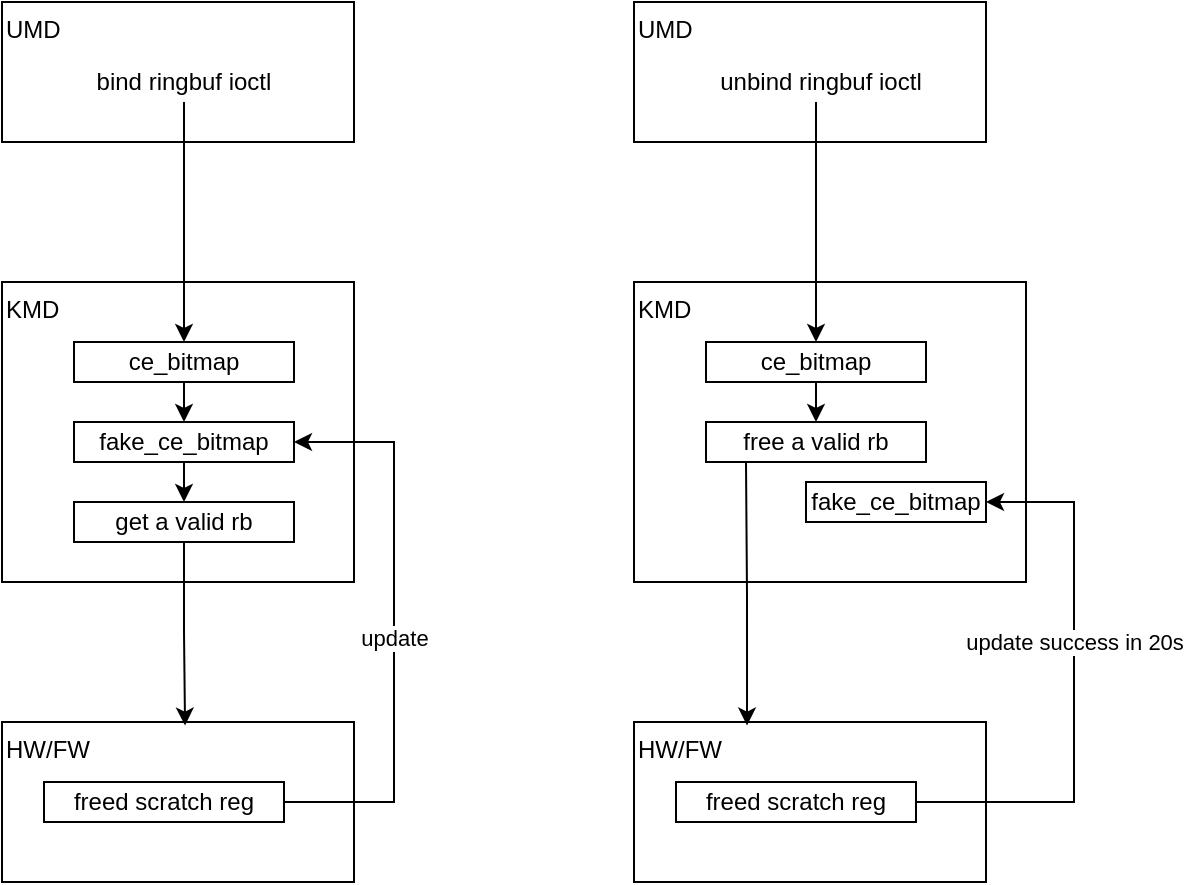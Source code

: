 <mxfile version="26.1.0">
  <diagram name="第 1 页" id="VkxJqGb1m3YQYPU-SNnq">
    <mxGraphModel dx="1181" dy="652" grid="1" gridSize="10" guides="1" tooltips="1" connect="1" arrows="1" fold="1" page="1" pageScale="1" pageWidth="827" pageHeight="1169" math="0" shadow="0">
      <root>
        <mxCell id="0" />
        <mxCell id="1" parent="0" />
        <mxCell id="-Vz8AI4o-O4B5fIbNVAZ-1" value="KMD" style="rounded=0;whiteSpace=wrap;html=1;verticalAlign=top;align=left;" vertex="1" parent="1">
          <mxGeometry x="194" y="420" width="176" height="150" as="geometry" />
        </mxCell>
        <mxCell id="-Vz8AI4o-O4B5fIbNVAZ-10" style="edgeStyle=orthogonalEdgeStyle;rounded=0;orthogonalLoop=1;jettySize=auto;html=1;exitX=0.5;exitY=1;exitDx=0;exitDy=0;entryX=0.5;entryY=0;entryDx=0;entryDy=0;" edge="1" parent="1" source="-Vz8AI4o-O4B5fIbNVAZ-3" target="-Vz8AI4o-O4B5fIbNVAZ-9">
          <mxGeometry relative="1" as="geometry" />
        </mxCell>
        <mxCell id="-Vz8AI4o-O4B5fIbNVAZ-3" value="fake_ce_bitmap" style="rounded=0;whiteSpace=wrap;html=1;" vertex="1" parent="1">
          <mxGeometry x="230" y="490" width="110" height="20" as="geometry" />
        </mxCell>
        <mxCell id="-Vz8AI4o-O4B5fIbNVAZ-8" style="edgeStyle=orthogonalEdgeStyle;rounded=0;orthogonalLoop=1;jettySize=auto;html=1;exitX=0.5;exitY=1;exitDx=0;exitDy=0;entryX=0.5;entryY=0;entryDx=0;entryDy=0;" edge="1" parent="1" source="-Vz8AI4o-O4B5fIbNVAZ-4" target="-Vz8AI4o-O4B5fIbNVAZ-3">
          <mxGeometry relative="1" as="geometry" />
        </mxCell>
        <mxCell id="-Vz8AI4o-O4B5fIbNVAZ-4" value="ce_bitmap" style="rounded=0;whiteSpace=wrap;html=1;" vertex="1" parent="1">
          <mxGeometry x="230" y="450" width="110" height="20" as="geometry" />
        </mxCell>
        <mxCell id="-Vz8AI4o-O4B5fIbNVAZ-5" value="UMD" style="rounded=0;whiteSpace=wrap;html=1;verticalAlign=top;align=left;" vertex="1" parent="1">
          <mxGeometry x="194" y="280" width="176" height="70" as="geometry" />
        </mxCell>
        <mxCell id="-Vz8AI4o-O4B5fIbNVAZ-6" value="" style="endArrow=classic;html=1;rounded=0;entryX=0.5;entryY=0;entryDx=0;entryDy=0;" edge="1" parent="1" target="-Vz8AI4o-O4B5fIbNVAZ-4">
          <mxGeometry width="50" height="50" relative="1" as="geometry">
            <mxPoint x="285" y="330" as="sourcePoint" />
            <mxPoint x="420" y="520" as="targetPoint" />
          </mxGeometry>
        </mxCell>
        <mxCell id="-Vz8AI4o-O4B5fIbNVAZ-7" value="bind ringbuf ioctl" style="text;html=1;align=center;verticalAlign=middle;whiteSpace=wrap;rounded=0;" vertex="1" parent="1">
          <mxGeometry x="235" y="305" width="100" height="30" as="geometry" />
        </mxCell>
        <mxCell id="-Vz8AI4o-O4B5fIbNVAZ-9" value="get a valid rb" style="rounded=0;whiteSpace=wrap;html=1;" vertex="1" parent="1">
          <mxGeometry x="230" y="530" width="110" height="20" as="geometry" />
        </mxCell>
        <mxCell id="-Vz8AI4o-O4B5fIbNVAZ-11" value="HW/FW" style="rounded=0;whiteSpace=wrap;html=1;verticalAlign=top;align=left;" vertex="1" parent="1">
          <mxGeometry x="194" y="640" width="176" height="80" as="geometry" />
        </mxCell>
        <mxCell id="-Vz8AI4o-O4B5fIbNVAZ-13" style="edgeStyle=orthogonalEdgeStyle;rounded=0;orthogonalLoop=1;jettySize=auto;html=1;exitX=1;exitY=0.5;exitDx=0;exitDy=0;entryX=1;entryY=0.5;entryDx=0;entryDy=0;" edge="1" parent="1" source="-Vz8AI4o-O4B5fIbNVAZ-12" target="-Vz8AI4o-O4B5fIbNVAZ-3">
          <mxGeometry relative="1" as="geometry">
            <Array as="points">
              <mxPoint x="390" y="680" />
              <mxPoint x="390" y="500" />
            </Array>
          </mxGeometry>
        </mxCell>
        <mxCell id="-Vz8AI4o-O4B5fIbNVAZ-14" value="update" style="edgeLabel;html=1;align=center;verticalAlign=middle;resizable=0;points=[];" vertex="1" connectable="0" parent="-Vz8AI4o-O4B5fIbNVAZ-13">
          <mxGeometry x="-0.037" relative="1" as="geometry">
            <mxPoint as="offset" />
          </mxGeometry>
        </mxCell>
        <mxCell id="-Vz8AI4o-O4B5fIbNVAZ-12" value="freed scratch reg" style="rounded=0;whiteSpace=wrap;html=1;" vertex="1" parent="1">
          <mxGeometry x="215" y="670" width="120" height="20" as="geometry" />
        </mxCell>
        <mxCell id="-Vz8AI4o-O4B5fIbNVAZ-15" style="edgeStyle=orthogonalEdgeStyle;rounded=0;orthogonalLoop=1;jettySize=auto;html=1;exitX=0.5;exitY=1;exitDx=0;exitDy=0;entryX=0.52;entryY=0.022;entryDx=0;entryDy=0;entryPerimeter=0;" edge="1" parent="1" source="-Vz8AI4o-O4B5fIbNVAZ-9" target="-Vz8AI4o-O4B5fIbNVAZ-11">
          <mxGeometry relative="1" as="geometry" />
        </mxCell>
        <mxCell id="-Vz8AI4o-O4B5fIbNVAZ-16" value="KMD" style="rounded=0;whiteSpace=wrap;html=1;verticalAlign=top;align=left;" vertex="1" parent="1">
          <mxGeometry x="510" y="420" width="196" height="150" as="geometry" />
        </mxCell>
        <mxCell id="-Vz8AI4o-O4B5fIbNVAZ-19" style="edgeStyle=orthogonalEdgeStyle;rounded=0;orthogonalLoop=1;jettySize=auto;html=1;exitX=0.5;exitY=1;exitDx=0;exitDy=0;entryX=0.5;entryY=0;entryDx=0;entryDy=0;" edge="1" source="-Vz8AI4o-O4B5fIbNVAZ-20" parent="1">
          <mxGeometry relative="1" as="geometry">
            <mxPoint x="601" y="490" as="targetPoint" />
          </mxGeometry>
        </mxCell>
        <mxCell id="-Vz8AI4o-O4B5fIbNVAZ-20" value="ce_bitmap" style="rounded=0;whiteSpace=wrap;html=1;" vertex="1" parent="1">
          <mxGeometry x="546" y="450" width="110" height="20" as="geometry" />
        </mxCell>
        <mxCell id="-Vz8AI4o-O4B5fIbNVAZ-21" value="UMD" style="rounded=0;whiteSpace=wrap;html=1;verticalAlign=top;align=left;" vertex="1" parent="1">
          <mxGeometry x="510" y="280" width="176" height="70" as="geometry" />
        </mxCell>
        <mxCell id="-Vz8AI4o-O4B5fIbNVAZ-22" value="" style="endArrow=classic;html=1;rounded=0;entryX=0.5;entryY=0;entryDx=0;entryDy=0;" edge="1" target="-Vz8AI4o-O4B5fIbNVAZ-20" parent="1">
          <mxGeometry width="50" height="50" relative="1" as="geometry">
            <mxPoint x="601" y="330" as="sourcePoint" />
            <mxPoint x="736" y="520" as="targetPoint" />
          </mxGeometry>
        </mxCell>
        <mxCell id="-Vz8AI4o-O4B5fIbNVAZ-23" value="unbind ringbuf ioctl" style="text;html=1;align=center;verticalAlign=middle;whiteSpace=wrap;rounded=0;" vertex="1" parent="1">
          <mxGeometry x="551" y="305" width="105" height="30" as="geometry" />
        </mxCell>
        <mxCell id="-Vz8AI4o-O4B5fIbNVAZ-24" value="free a valid rb" style="rounded=0;whiteSpace=wrap;html=1;" vertex="1" parent="1">
          <mxGeometry x="546" y="490" width="110" height="20" as="geometry" />
        </mxCell>
        <mxCell id="-Vz8AI4o-O4B5fIbNVAZ-25" value="HW/FW" style="rounded=0;whiteSpace=wrap;html=1;verticalAlign=top;align=left;" vertex="1" parent="1">
          <mxGeometry x="510" y="640" width="176" height="80" as="geometry" />
        </mxCell>
        <mxCell id="-Vz8AI4o-O4B5fIbNVAZ-28" value="freed scratch reg" style="rounded=0;whiteSpace=wrap;html=1;" vertex="1" parent="1">
          <mxGeometry x="531" y="670" width="120" height="20" as="geometry" />
        </mxCell>
        <mxCell id="-Vz8AI4o-O4B5fIbNVAZ-29" style="edgeStyle=orthogonalEdgeStyle;rounded=0;orthogonalLoop=1;jettySize=auto;html=1;exitX=0.5;exitY=1;exitDx=0;exitDy=0;entryX=0.52;entryY=0.022;entryDx=0;entryDy=0;entryPerimeter=0;" edge="1" parent="1">
          <mxGeometry relative="1" as="geometry">
            <mxPoint x="566" y="510" as="sourcePoint" />
            <mxPoint x="566.52" y="641.76" as="targetPoint" />
          </mxGeometry>
        </mxCell>
        <mxCell id="-Vz8AI4o-O4B5fIbNVAZ-31" value="" style="edgeStyle=orthogonalEdgeStyle;rounded=0;orthogonalLoop=1;jettySize=auto;html=1;exitX=1;exitY=0.5;exitDx=0;exitDy=0;entryX=1;entryY=0.5;entryDx=0;entryDy=0;" edge="1" parent="1" source="-Vz8AI4o-O4B5fIbNVAZ-28" target="-Vz8AI4o-O4B5fIbNVAZ-30">
          <mxGeometry relative="1" as="geometry">
            <mxPoint x="651" y="680" as="sourcePoint" />
            <mxPoint x="656" y="500" as="targetPoint" />
            <Array as="points">
              <mxPoint x="730" y="680" />
              <mxPoint x="730" y="530" />
            </Array>
          </mxGeometry>
        </mxCell>
        <mxCell id="-Vz8AI4o-O4B5fIbNVAZ-32" value="update success in 20s" style="edgeLabel;html=1;align=center;verticalAlign=middle;resizable=0;points=[];" vertex="1" connectable="0" parent="-Vz8AI4o-O4B5fIbNVAZ-31">
          <mxGeometry x="-0.037" relative="1" as="geometry">
            <mxPoint y="-28" as="offset" />
          </mxGeometry>
        </mxCell>
        <mxCell id="-Vz8AI4o-O4B5fIbNVAZ-30" value="fake_ce_bitmap" style="rounded=0;whiteSpace=wrap;html=1;" vertex="1" parent="1">
          <mxGeometry x="596" y="520" width="90" height="20" as="geometry" />
        </mxCell>
      </root>
    </mxGraphModel>
  </diagram>
</mxfile>
